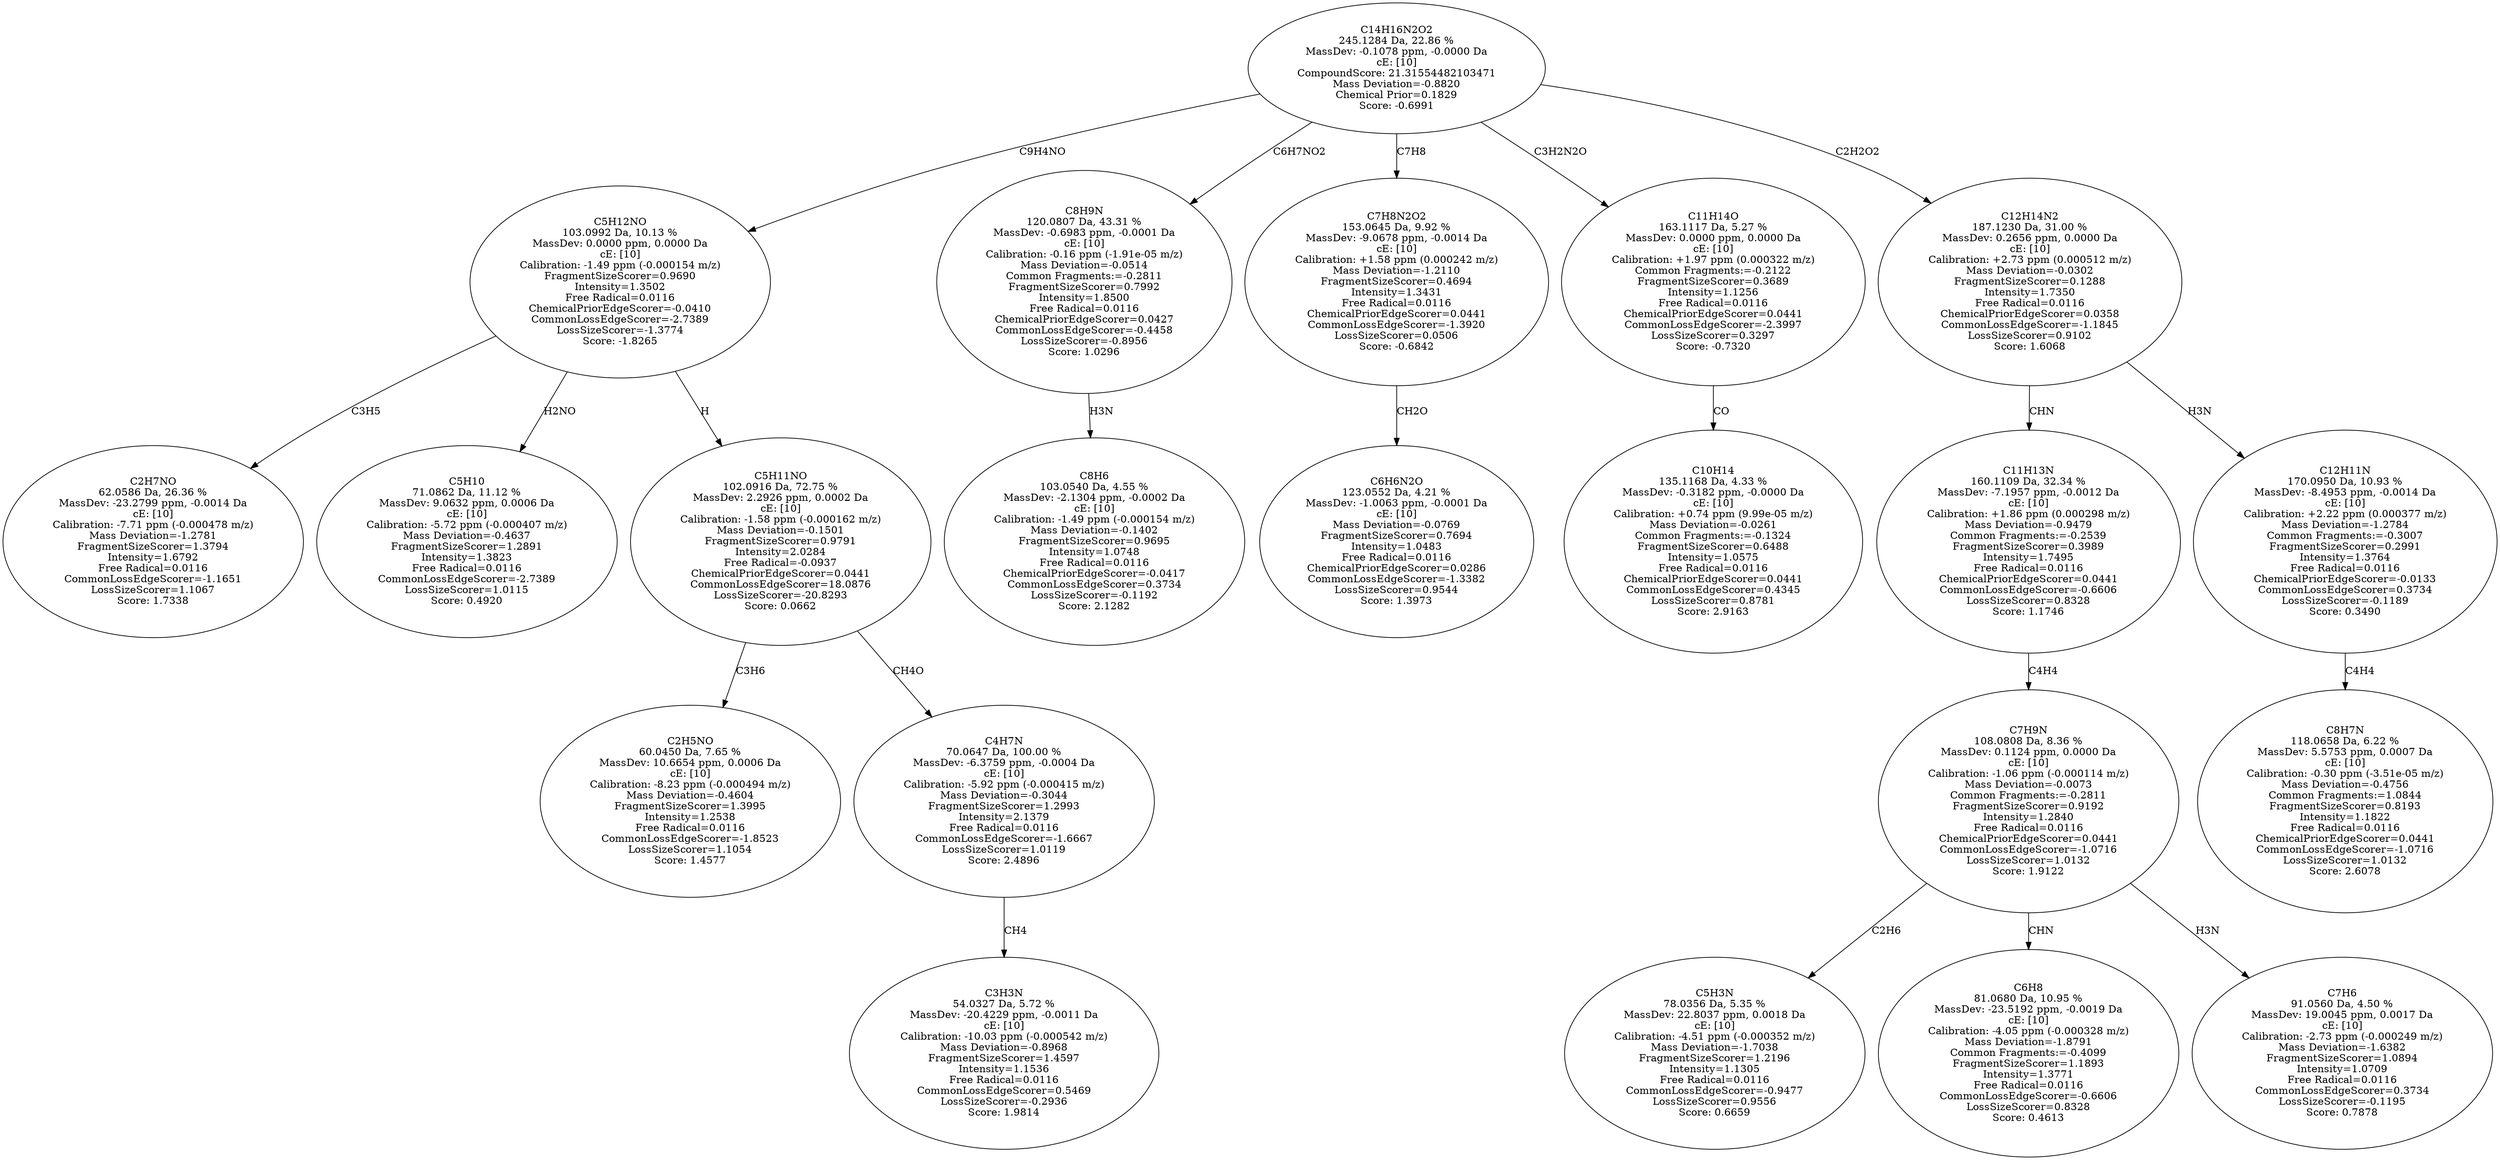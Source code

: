 strict digraph {
v1 [label="C2H7NO\n62.0586 Da, 26.36 %\nMassDev: -23.2799 ppm, -0.0014 Da\ncE: [10]\nCalibration: -7.71 ppm (-0.000478 m/z)\nMass Deviation=-1.2781\nFragmentSizeScorer=1.3794\nIntensity=1.6792\nFree Radical=0.0116\nCommonLossEdgeScorer=-1.1651\nLossSizeScorer=1.1067\nScore: 1.7338"];
v2 [label="C5H10\n71.0862 Da, 11.12 %\nMassDev: 9.0632 ppm, 0.0006 Da\ncE: [10]\nCalibration: -5.72 ppm (-0.000407 m/z)\nMass Deviation=-0.4637\nFragmentSizeScorer=1.2891\nIntensity=1.3823\nFree Radical=0.0116\nCommonLossEdgeScorer=-2.7389\nLossSizeScorer=1.0115\nScore: 0.4920"];
v3 [label="C2H5NO\n60.0450 Da, 7.65 %\nMassDev: 10.6654 ppm, 0.0006 Da\ncE: [10]\nCalibration: -8.23 ppm (-0.000494 m/z)\nMass Deviation=-0.4604\nFragmentSizeScorer=1.3995\nIntensity=1.2538\nFree Radical=0.0116\nCommonLossEdgeScorer=-1.8523\nLossSizeScorer=1.1054\nScore: 1.4577"];
v4 [label="C3H3N\n54.0327 Da, 5.72 %\nMassDev: -20.4229 ppm, -0.0011 Da\ncE: [10]\nCalibration: -10.03 ppm (-0.000542 m/z)\nMass Deviation=-0.8968\nFragmentSizeScorer=1.4597\nIntensity=1.1536\nFree Radical=0.0116\nCommonLossEdgeScorer=0.5469\nLossSizeScorer=-0.2936\nScore: 1.9814"];
v5 [label="C4H7N\n70.0647 Da, 100.00 %\nMassDev: -6.3759 ppm, -0.0004 Da\ncE: [10]\nCalibration: -5.92 ppm (-0.000415 m/z)\nMass Deviation=-0.3044\nFragmentSizeScorer=1.2993\nIntensity=2.1379\nFree Radical=0.0116\nCommonLossEdgeScorer=-1.6667\nLossSizeScorer=1.0119\nScore: 2.4896"];
v6 [label="C5H11NO\n102.0916 Da, 72.75 %\nMassDev: 2.2926 ppm, 0.0002 Da\ncE: [10]\nCalibration: -1.58 ppm (-0.000162 m/z)\nMass Deviation=-0.1501\nFragmentSizeScorer=0.9791\nIntensity=2.0284\nFree Radical=-0.0937\nChemicalPriorEdgeScorer=0.0441\nCommonLossEdgeScorer=18.0876\nLossSizeScorer=-20.8293\nScore: 0.0662"];
v7 [label="C5H12NO\n103.0992 Da, 10.13 %\nMassDev: 0.0000 ppm, 0.0000 Da\ncE: [10]\nCalibration: -1.49 ppm (-0.000154 m/z)\nFragmentSizeScorer=0.9690\nIntensity=1.3502\nFree Radical=0.0116\nChemicalPriorEdgeScorer=-0.0410\nCommonLossEdgeScorer=-2.7389\nLossSizeScorer=-1.3774\nScore: -1.8265"];
v8 [label="C8H6\n103.0540 Da, 4.55 %\nMassDev: -2.1304 ppm, -0.0002 Da\ncE: [10]\nCalibration: -1.49 ppm (-0.000154 m/z)\nMass Deviation=-0.1402\nFragmentSizeScorer=0.9695\nIntensity=1.0748\nFree Radical=0.0116\nChemicalPriorEdgeScorer=-0.0417\nCommonLossEdgeScorer=0.3734\nLossSizeScorer=-0.1192\nScore: 2.1282"];
v9 [label="C8H9N\n120.0807 Da, 43.31 %\nMassDev: -0.6983 ppm, -0.0001 Da\ncE: [10]\nCalibration: -0.16 ppm (-1.91e-05 m/z)\nMass Deviation=-0.0514\nCommon Fragments:=-0.2811\nFragmentSizeScorer=0.7992\nIntensity=1.8500\nFree Radical=0.0116\nChemicalPriorEdgeScorer=0.0427\nCommonLossEdgeScorer=-0.4458\nLossSizeScorer=-0.8956\nScore: 1.0296"];
v10 [label="C6H6N2O\n123.0552 Da, 4.21 %\nMassDev: -1.0063 ppm, -0.0001 Da\ncE: [10]\nMass Deviation=-0.0769\nFragmentSizeScorer=0.7694\nIntensity=1.0483\nFree Radical=0.0116\nChemicalPriorEdgeScorer=0.0286\nCommonLossEdgeScorer=-1.3382\nLossSizeScorer=0.9544\nScore: 1.3973"];
v11 [label="C7H8N2O2\n153.0645 Da, 9.92 %\nMassDev: -9.0678 ppm, -0.0014 Da\ncE: [10]\nCalibration: +1.58 ppm (0.000242 m/z)\nMass Deviation=-1.2110\nFragmentSizeScorer=0.4694\nIntensity=1.3431\nFree Radical=0.0116\nChemicalPriorEdgeScorer=0.0441\nCommonLossEdgeScorer=-1.3920\nLossSizeScorer=0.0506\nScore: -0.6842"];
v12 [label="C10H14\n135.1168 Da, 4.33 %\nMassDev: -0.3182 ppm, -0.0000 Da\ncE: [10]\nCalibration: +0.74 ppm (9.99e-05 m/z)\nMass Deviation=-0.0261\nCommon Fragments:=-0.1324\nFragmentSizeScorer=0.6488\nIntensity=1.0575\nFree Radical=0.0116\nChemicalPriorEdgeScorer=0.0441\nCommonLossEdgeScorer=0.4345\nLossSizeScorer=0.8781\nScore: 2.9163"];
v13 [label="C11H14O\n163.1117 Da, 5.27 %\nMassDev: 0.0000 ppm, 0.0000 Da\ncE: [10]\nCalibration: +1.97 ppm (0.000322 m/z)\nCommon Fragments:=-0.2122\nFragmentSizeScorer=0.3689\nIntensity=1.1256\nFree Radical=0.0116\nChemicalPriorEdgeScorer=0.0441\nCommonLossEdgeScorer=-2.3997\nLossSizeScorer=0.3297\nScore: -0.7320"];
v14 [label="C5H3N\n78.0356 Da, 5.35 %\nMassDev: 22.8037 ppm, 0.0018 Da\ncE: [10]\nCalibration: -4.51 ppm (-0.000352 m/z)\nMass Deviation=-1.7038\nFragmentSizeScorer=1.2196\nIntensity=1.1305\nFree Radical=0.0116\nCommonLossEdgeScorer=-0.9477\nLossSizeScorer=0.9556\nScore: 0.6659"];
v15 [label="C6H8\n81.0680 Da, 10.95 %\nMassDev: -23.5192 ppm, -0.0019 Da\ncE: [10]\nCalibration: -4.05 ppm (-0.000328 m/z)\nMass Deviation=-1.8791\nCommon Fragments:=-0.4099\nFragmentSizeScorer=1.1893\nIntensity=1.3771\nFree Radical=0.0116\nCommonLossEdgeScorer=-0.6606\nLossSizeScorer=0.8328\nScore: 0.4613"];
v16 [label="C7H6\n91.0560 Da, 4.50 %\nMassDev: 19.0045 ppm, 0.0017 Da\ncE: [10]\nCalibration: -2.73 ppm (-0.000249 m/z)\nMass Deviation=-1.6382\nFragmentSizeScorer=1.0894\nIntensity=1.0709\nFree Radical=0.0116\nCommonLossEdgeScorer=0.3734\nLossSizeScorer=-0.1195\nScore: 0.7878"];
v17 [label="C7H9N\n108.0808 Da, 8.36 %\nMassDev: 0.1124 ppm, 0.0000 Da\ncE: [10]\nCalibration: -1.06 ppm (-0.000114 m/z)\nMass Deviation=-0.0073\nCommon Fragments:=-0.2811\nFragmentSizeScorer=0.9192\nIntensity=1.2840\nFree Radical=0.0116\nChemicalPriorEdgeScorer=0.0441\nCommonLossEdgeScorer=-1.0716\nLossSizeScorer=1.0132\nScore: 1.9122"];
v18 [label="C11H13N\n160.1109 Da, 32.34 %\nMassDev: -7.1957 ppm, -0.0012 Da\ncE: [10]\nCalibration: +1.86 ppm (0.000298 m/z)\nMass Deviation=-0.9479\nCommon Fragments:=-0.2539\nFragmentSizeScorer=0.3989\nIntensity=1.7495\nFree Radical=0.0116\nChemicalPriorEdgeScorer=0.0441\nCommonLossEdgeScorer=-0.6606\nLossSizeScorer=0.8328\nScore: 1.1746"];
v19 [label="C8H7N\n118.0658 Da, 6.22 %\nMassDev: 5.5753 ppm, 0.0007 Da\ncE: [10]\nCalibration: -0.30 ppm (-3.51e-05 m/z)\nMass Deviation=-0.4756\nCommon Fragments:=1.0844\nFragmentSizeScorer=0.8193\nIntensity=1.1822\nFree Radical=0.0116\nChemicalPriorEdgeScorer=0.0441\nCommonLossEdgeScorer=-1.0716\nLossSizeScorer=1.0132\nScore: 2.6078"];
v20 [label="C12H11N\n170.0950 Da, 10.93 %\nMassDev: -8.4953 ppm, -0.0014 Da\ncE: [10]\nCalibration: +2.22 ppm (0.000377 m/z)\nMass Deviation=-1.2784\nCommon Fragments:=-0.3007\nFragmentSizeScorer=0.2991\nIntensity=1.3764\nFree Radical=0.0116\nChemicalPriorEdgeScorer=-0.0133\nCommonLossEdgeScorer=0.3734\nLossSizeScorer=-0.1189\nScore: 0.3490"];
v21 [label="C12H14N2\n187.1230 Da, 31.00 %\nMassDev: 0.2656 ppm, 0.0000 Da\ncE: [10]\nCalibration: +2.73 ppm (0.000512 m/z)\nMass Deviation=-0.0302\nFragmentSizeScorer=0.1288\nIntensity=1.7350\nFree Radical=0.0116\nChemicalPriorEdgeScorer=0.0358\nCommonLossEdgeScorer=-1.1845\nLossSizeScorer=0.9102\nScore: 1.6068"];
v22 [label="C14H16N2O2\n245.1284 Da, 22.86 %\nMassDev: -0.1078 ppm, -0.0000 Da\ncE: [10]\nCompoundScore: 21.31554482103471\nMass Deviation=-0.8820\nChemical Prior=0.1829\nScore: -0.6991"];
v7 -> v1 [label="C3H5"];
v7 -> v2 [label="H2NO"];
v6 -> v3 [label="C3H6"];
v5 -> v4 [label="CH4"];
v6 -> v5 [label="CH4O"];
v7 -> v6 [label="H"];
v22 -> v7 [label="C9H4NO"];
v9 -> v8 [label="H3N"];
v22 -> v9 [label="C6H7NO2"];
v11 -> v10 [label="CH2O"];
v22 -> v11 [label="C7H8"];
v13 -> v12 [label="CO"];
v22 -> v13 [label="C3H2N2O"];
v17 -> v14 [label="C2H6"];
v17 -> v15 [label="CHN"];
v17 -> v16 [label="H3N"];
v18 -> v17 [label="C4H4"];
v21 -> v18 [label="CHN"];
v20 -> v19 [label="C4H4"];
v21 -> v20 [label="H3N"];
v22 -> v21 [label="C2H2O2"];
}